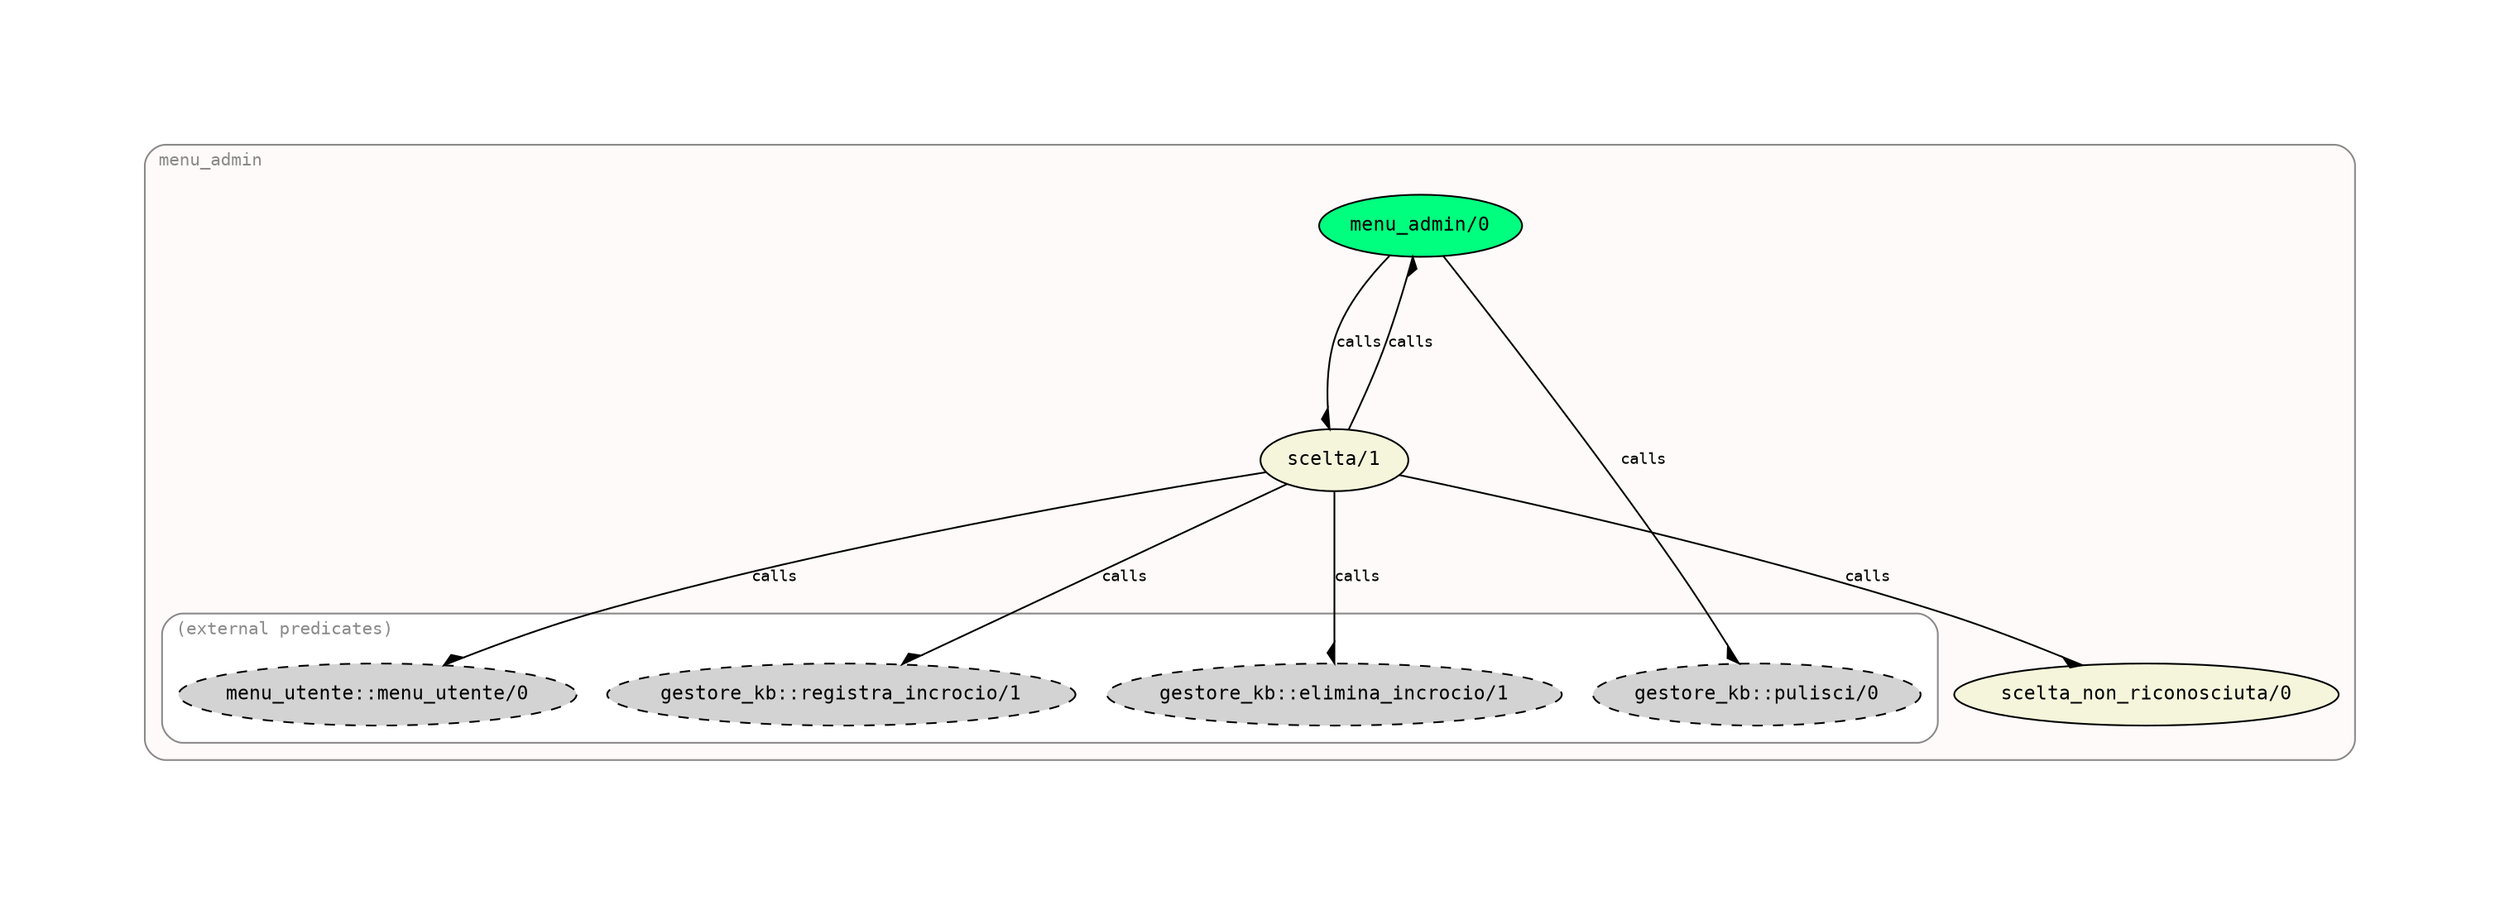 digraph "menu_admin_object" {
rankdir="TB"
ranksep="1.25"
compound="true"
splines="true"
pack="true"
clusterrank="local"
labeljust="l"
margin="1.0"
fontname="Courier"
fontsize="10"
fontcolor="snow4"
pencolor="snow4"
node [shape="ellipse",style="filled",fillcolor="white",fontname="Courier",fontsize="9"]
edge [fontname="Courier",fontsize="9"]

subgraph "cluster_menu_admin_object" {
URL=""
tooltip="/home/giuseppe/IA/Progetto/code/prolog/menu_admin.lgt"
bgcolor="snow"
style="rounded"
margin="10"
label="menu_admin"
"menu_admin/0" [shape="ellipse",URL="menu_admin_0.html#menu_admin/0",tooltip="menu_admin_0.html#menu_admin/0",style="filled",fillcolor="springgreen",label=<<FONT POINT-SIZE="11"><![CDATA[menu_admin/0]]></FONT>>]
"menu_admin/0" [shape="ellipse",URL="menu_admin_0.html#menu_admin/0",tooltip="menu_admin_0.html#menu_admin/0",style="filled",fillcolor="springgreen",label=<<FONT POINT-SIZE="11"><![CDATA[menu_admin/0]]></FONT>>]
"scelta/1" [shape="ellipse",style="filled",fillcolor="beige",label=<<FONT POINT-SIZE="11"><![CDATA[scelta/1]]></FONT>>]
"scelta_non_riconosciuta/0" [shape="ellipse",style="filled",fillcolor="beige",label=<<FONT POINT-SIZE="11"><![CDATA[scelta_non_riconosciuta/0]]></FONT>>]
subgraph "cluster_other" {
URL=""
tooltip="(external predicates)"
bgcolor="white"
style="rounded"
margin="10"
label="(external predicates)"
"gestore_kb::pulisci/0" [shape="ellipse",URL="gestore_kb_0.html#pulisci/0",tooltip="gestore_kb_0.html#pulisci/0",style="filled,dashed",fillcolor="lightgrey",label=<<FONT POINT-SIZE="11"><![CDATA[gestore_kb::pulisci/0]]></FONT>>]
"gestore_kb::registra_incrocio/1" [shape="ellipse",URL="gestore_kb_0.html#registra_incrocio/1",tooltip="gestore_kb_0.html#registra_incrocio/1",style="filled,dashed",fillcolor="lightgrey",label=<<FONT POINT-SIZE="11"><![CDATA[gestore_kb::registra_incrocio/1]]></FONT>>]
"gestore_kb::elimina_incrocio/1" [shape="ellipse",URL="gestore_kb_0.html#elimina_incrocio/1",tooltip="gestore_kb_0.html#elimina_incrocio/1",style="filled,dashed",fillcolor="lightgrey",label=<<FONT POINT-SIZE="11"><![CDATA[gestore_kb::elimina_incrocio/1]]></FONT>>]
"menu_utente::menu_utente/0" [shape="ellipse",URL="menu_utente_0.html#menu_utente/0",tooltip="menu_utente_0.html#menu_utente/0",style="filled,dashed",fillcolor="lightgrey",label=<<FONT POINT-SIZE="11"><![CDATA[menu_utente::menu_utente/0]]></FONT>>]
}

"menu_admin/0" -> "scelta/1" [arrowhead="rdiamond",tooltip="calls",label=<<![CDATA[calls]]><BR/>>]
"scelta/1" -> "menu_admin/0" [arrowhead="rdiamond",tooltip="calls",label=<<![CDATA[calls]]><BR/>>]
"scelta/1" -> "scelta_non_riconosciuta/0" [arrowhead="rdiamond",tooltip="calls",label=<<![CDATA[calls]]><BR/>>]
"menu_admin/0" -> "gestore_kb::pulisci/0" [arrowhead="rdiamond",tooltip="calls",label=<<![CDATA[calls]]><BR/>>]
"scelta/1" -> "gestore_kb::registra_incrocio/1" [arrowhead="rdiamond",tooltip="calls",label=<<![CDATA[calls]]><BR/>>]
"scelta/1" -> "gestore_kb::elimina_incrocio/1" [arrowhead="rdiamond",tooltip="calls",label=<<![CDATA[calls]]><BR/>>]
"scelta/1" -> "menu_utente::menu_utente/0" [arrowhead="rdiamond",tooltip="calls",label=<<![CDATA[calls]]><BR/>>]
}

}
